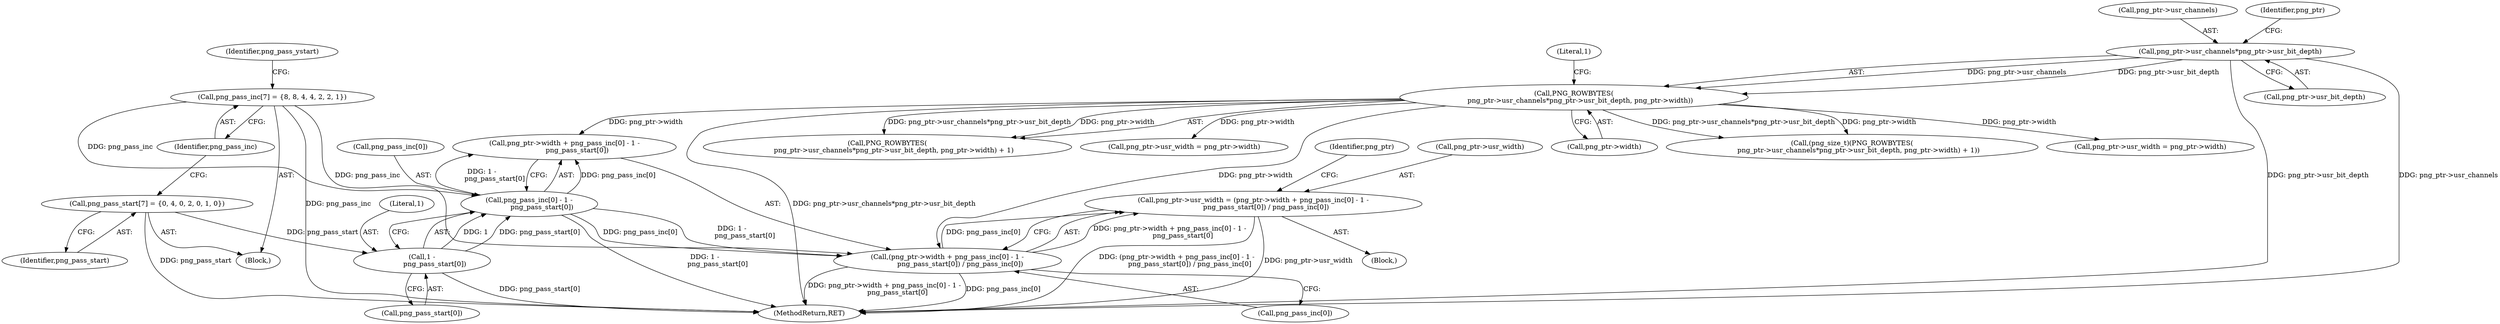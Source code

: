 digraph "0_Chrome_7f3d85b096f66870a15b37c2f40b219b2e292693_34@integer" {
"1000336" [label="(Call,png_ptr->usr_width = (png_ptr->width + png_pass_inc[0] - 1 -\n            png_pass_start[0]) / png_pass_inc[0])"];
"1000340" [label="(Call,(png_ptr->width + png_pass_inc[0] - 1 -\n            png_pass_start[0]) / png_pass_inc[0])"];
"1000134" [label="(Call,PNG_ROWBYTES(\n      png_ptr->usr_channels*png_ptr->usr_bit_depth, png_ptr->width))"];
"1000135" [label="(Call,png_ptr->usr_channels*png_ptr->usr_bit_depth)"];
"1000345" [label="(Call,png_pass_inc[0] - 1 -\n            png_pass_start[0])"];
"1000117" [label="(Call,png_pass_inc[7] = {8, 8, 4, 4, 2, 2, 1})"];
"1000349" [label="(Call,1 -\n            png_pass_start[0])"];
"1000114" [label="(Call,png_pass_start[7] = {0, 4, 0, 2, 0, 1, 0})"];
"1000337" [label="(Call,png_ptr->usr_width)"];
"1000336" [label="(Call,png_ptr->usr_width = (png_ptr->width + png_pass_inc[0] - 1 -\n            png_pass_start[0]) / png_pass_inc[0])"];
"1000354" [label="(Call,png_pass_inc[0])"];
"1000409" [label="(MethodReturn,RET)"];
"1000117" [label="(Call,png_pass_inc[7] = {8, 8, 4, 4, 2, 2, 1})"];
"1000142" [label="(Call,png_ptr->width)"];
"1000314" [label="(Block,)"];
"1000115" [label="(Identifier,png_pass_start)"];
"1000118" [label="(Identifier,png_pass_inc)"];
"1000136" [label="(Call,png_ptr->usr_channels)"];
"1000135" [label="(Call,png_ptr->usr_channels*png_ptr->usr_bit_depth)"];
"1000346" [label="(Call,png_pass_inc[0])"];
"1000351" [label="(Call,png_pass_start[0])"];
"1000349" [label="(Call,1 -\n            png_pass_start[0])"];
"1000112" [label="(Block,)"];
"1000131" [label="(Call,(png_size_t)(PNG_ROWBYTES(\n      png_ptr->usr_channels*png_ptr->usr_bit_depth, png_ptr->width) + 1))"];
"1000382" [label="(Call,png_ptr->usr_width = png_ptr->width)"];
"1000133" [label="(Call,PNG_ROWBYTES(\n      png_ptr->usr_channels*png_ptr->usr_bit_depth, png_ptr->width) + 1)"];
"1000134" [label="(Call,PNG_ROWBYTES(\n      png_ptr->usr_channels*png_ptr->usr_bit_depth, png_ptr->width))"];
"1000366" [label="(Call,png_ptr->usr_width = png_ptr->width)"];
"1000340" [label="(Call,(png_ptr->width + png_pass_inc[0] - 1 -\n            png_pass_start[0]) / png_pass_inc[0])"];
"1000145" [label="(Literal,1)"];
"1000345" [label="(Call,png_pass_inc[0] - 1 -\n            png_pass_start[0])"];
"1000341" [label="(Call,png_ptr->width + png_pass_inc[0] - 1 -\n            png_pass_start[0])"];
"1000139" [label="(Call,png_ptr->usr_bit_depth)"];
"1000392" [label="(Identifier,png_ptr)"];
"1000114" [label="(Call,png_pass_start[7] = {0, 4, 0, 2, 0, 1, 0})"];
"1000143" [label="(Identifier,png_ptr)"];
"1000121" [label="(Identifier,png_pass_ystart)"];
"1000350" [label="(Literal,1)"];
"1000336" -> "1000314"  [label="AST: "];
"1000336" -> "1000340"  [label="CFG: "];
"1000337" -> "1000336"  [label="AST: "];
"1000340" -> "1000336"  [label="AST: "];
"1000392" -> "1000336"  [label="CFG: "];
"1000336" -> "1000409"  [label="DDG: (png_ptr->width + png_pass_inc[0] - 1 -\n            png_pass_start[0]) / png_pass_inc[0]"];
"1000336" -> "1000409"  [label="DDG: png_ptr->usr_width"];
"1000340" -> "1000336"  [label="DDG: png_ptr->width + png_pass_inc[0] - 1 -\n            png_pass_start[0]"];
"1000340" -> "1000336"  [label="DDG: png_pass_inc[0]"];
"1000340" -> "1000354"  [label="CFG: "];
"1000341" -> "1000340"  [label="AST: "];
"1000354" -> "1000340"  [label="AST: "];
"1000340" -> "1000409"  [label="DDG: png_pass_inc[0]"];
"1000340" -> "1000409"  [label="DDG: png_ptr->width + png_pass_inc[0] - 1 -\n            png_pass_start[0]"];
"1000134" -> "1000340"  [label="DDG: png_ptr->width"];
"1000345" -> "1000340"  [label="DDG: png_pass_inc[0]"];
"1000345" -> "1000340"  [label="DDG: 1 -\n            png_pass_start[0]"];
"1000117" -> "1000340"  [label="DDG: png_pass_inc"];
"1000134" -> "1000133"  [label="AST: "];
"1000134" -> "1000142"  [label="CFG: "];
"1000135" -> "1000134"  [label="AST: "];
"1000142" -> "1000134"  [label="AST: "];
"1000145" -> "1000134"  [label="CFG: "];
"1000134" -> "1000409"  [label="DDG: png_ptr->usr_channels*png_ptr->usr_bit_depth"];
"1000134" -> "1000131"  [label="DDG: png_ptr->usr_channels*png_ptr->usr_bit_depth"];
"1000134" -> "1000131"  [label="DDG: png_ptr->width"];
"1000134" -> "1000133"  [label="DDG: png_ptr->usr_channels*png_ptr->usr_bit_depth"];
"1000134" -> "1000133"  [label="DDG: png_ptr->width"];
"1000135" -> "1000134"  [label="DDG: png_ptr->usr_channels"];
"1000135" -> "1000134"  [label="DDG: png_ptr->usr_bit_depth"];
"1000134" -> "1000341"  [label="DDG: png_ptr->width"];
"1000134" -> "1000366"  [label="DDG: png_ptr->width"];
"1000134" -> "1000382"  [label="DDG: png_ptr->width"];
"1000135" -> "1000139"  [label="CFG: "];
"1000136" -> "1000135"  [label="AST: "];
"1000139" -> "1000135"  [label="AST: "];
"1000143" -> "1000135"  [label="CFG: "];
"1000135" -> "1000409"  [label="DDG: png_ptr->usr_bit_depth"];
"1000135" -> "1000409"  [label="DDG: png_ptr->usr_channels"];
"1000345" -> "1000341"  [label="AST: "];
"1000345" -> "1000349"  [label="CFG: "];
"1000346" -> "1000345"  [label="AST: "];
"1000349" -> "1000345"  [label="AST: "];
"1000341" -> "1000345"  [label="CFG: "];
"1000345" -> "1000409"  [label="DDG: 1 -\n            png_pass_start[0]"];
"1000345" -> "1000341"  [label="DDG: png_pass_inc[0]"];
"1000345" -> "1000341"  [label="DDG: 1 -\n            png_pass_start[0]"];
"1000117" -> "1000345"  [label="DDG: png_pass_inc"];
"1000349" -> "1000345"  [label="DDG: 1"];
"1000349" -> "1000345"  [label="DDG: png_pass_start[0]"];
"1000117" -> "1000112"  [label="AST: "];
"1000117" -> "1000118"  [label="CFG: "];
"1000118" -> "1000117"  [label="AST: "];
"1000121" -> "1000117"  [label="CFG: "];
"1000117" -> "1000409"  [label="DDG: png_pass_inc"];
"1000349" -> "1000351"  [label="CFG: "];
"1000350" -> "1000349"  [label="AST: "];
"1000351" -> "1000349"  [label="AST: "];
"1000349" -> "1000409"  [label="DDG: png_pass_start[0]"];
"1000114" -> "1000349"  [label="DDG: png_pass_start"];
"1000114" -> "1000112"  [label="AST: "];
"1000114" -> "1000115"  [label="CFG: "];
"1000115" -> "1000114"  [label="AST: "];
"1000118" -> "1000114"  [label="CFG: "];
"1000114" -> "1000409"  [label="DDG: png_pass_start"];
}
